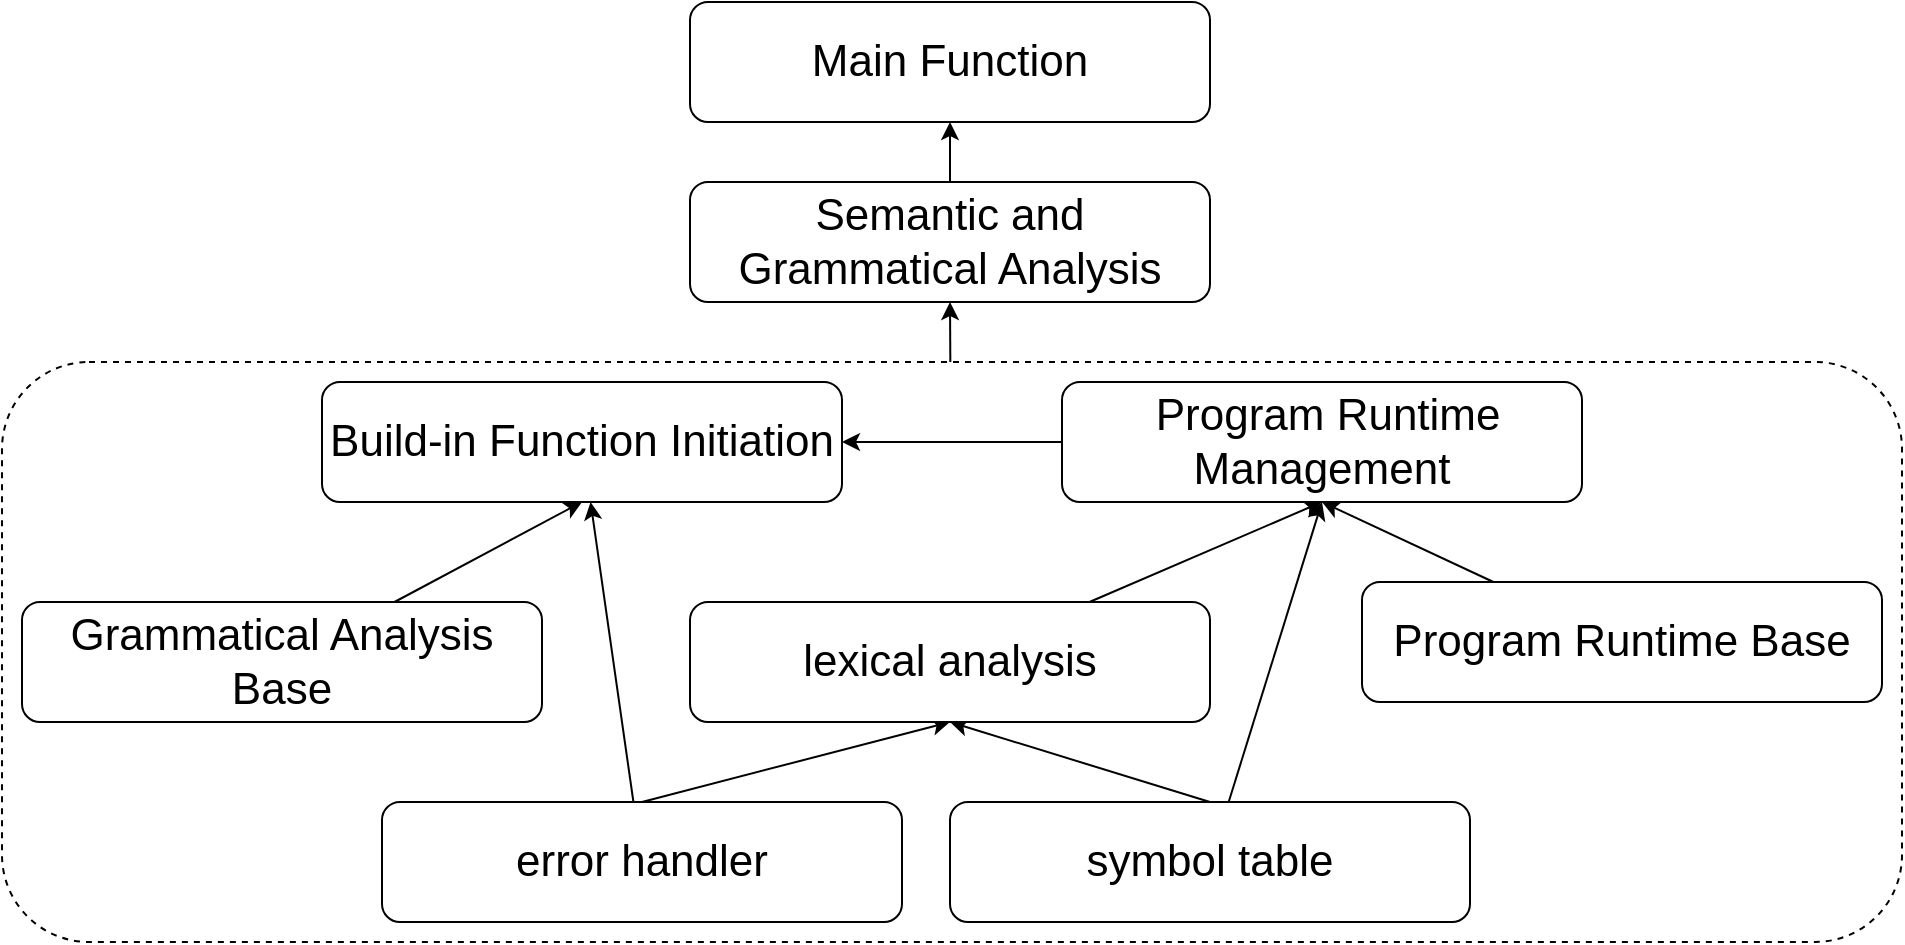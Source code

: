 <mxfile version="14.5.1" type="device"><diagram id="1UD6SifEg4DeluiYaKKn" name="第 1 页"><mxGraphModel dx="2032" dy="744" grid="1" gridSize="10" guides="1" tooltips="1" connect="1" arrows="1" fold="1" page="1" pageScale="1" pageWidth="827" pageHeight="1169" math="0" shadow="0"><root><mxCell id="0"/><mxCell id="1" parent="0"/><mxCell id="Houodh5pgTWV4qk5zc5J-21" value="" style="rounded=1;whiteSpace=wrap;html=1;fillColor=none;dashed=1;" vertex="1" parent="1"><mxGeometry x="-60" y="190" width="950" height="290" as="geometry"/></mxCell><mxCell id="Houodh5pgTWV4qk5zc5J-12" style="rounded=0;orthogonalLoop=1;jettySize=auto;html=1;exitX=0.5;exitY=0;exitDx=0;exitDy=0;entryX=0.5;entryY=1;entryDx=0;entryDy=0;" edge="1" parent="1" source="Houodh5pgTWV4qk5zc5J-1" target="Houodh5pgTWV4qk5zc5J-3"><mxGeometry relative="1" as="geometry"/></mxCell><mxCell id="Houodh5pgTWV4qk5zc5J-19" style="edgeStyle=none;rounded=0;orthogonalLoop=1;jettySize=auto;html=1;" edge="1" parent="1" source="Houodh5pgTWV4qk5zc5J-1" target="Houodh5pgTWV4qk5zc5J-8"><mxGeometry relative="1" as="geometry"/></mxCell><mxCell id="Houodh5pgTWV4qk5zc5J-1" value="&lt;font style=&quot;font-size: 22px&quot;&gt;error handler&lt;/font&gt;" style="rounded=1;whiteSpace=wrap;html=1;" vertex="1" parent="1"><mxGeometry x="130" y="410" width="260" height="60" as="geometry"/></mxCell><mxCell id="Houodh5pgTWV4qk5zc5J-13" style="edgeStyle=none;rounded=0;orthogonalLoop=1;jettySize=auto;html=1;exitX=0.5;exitY=0;exitDx=0;exitDy=0;entryX=0.5;entryY=1;entryDx=0;entryDy=0;" edge="1" parent="1" source="Houodh5pgTWV4qk5zc5J-2" target="Houodh5pgTWV4qk5zc5J-3"><mxGeometry relative="1" as="geometry"/></mxCell><mxCell id="Houodh5pgTWV4qk5zc5J-15" style="edgeStyle=none;rounded=0;orthogonalLoop=1;jettySize=auto;html=1;entryX=0.5;entryY=1;entryDx=0;entryDy=0;" edge="1" parent="1" source="Houodh5pgTWV4qk5zc5J-2" target="Houodh5pgTWV4qk5zc5J-5"><mxGeometry relative="1" as="geometry"/></mxCell><mxCell id="Houodh5pgTWV4qk5zc5J-2" value="&lt;font style=&quot;font-size: 22px&quot;&gt;symbol table&lt;/font&gt;" style="rounded=1;whiteSpace=wrap;html=1;" vertex="1" parent="1"><mxGeometry x="414" y="410" width="260" height="60" as="geometry"/></mxCell><mxCell id="Houodh5pgTWV4qk5zc5J-14" style="edgeStyle=none;rounded=0;orthogonalLoop=1;jettySize=auto;html=1;entryX=0.5;entryY=1;entryDx=0;entryDy=0;" edge="1" parent="1" source="Houodh5pgTWV4qk5zc5J-3" target="Houodh5pgTWV4qk5zc5J-5"><mxGeometry relative="1" as="geometry"/></mxCell><mxCell id="Houodh5pgTWV4qk5zc5J-3" value="&lt;font style=&quot;font-size: 22px&quot;&gt;lexical analysis&lt;/font&gt;" style="rounded=1;whiteSpace=wrap;html=1;" vertex="1" parent="1"><mxGeometry x="284" y="310" width="260" height="60" as="geometry"/></mxCell><mxCell id="Houodh5pgTWV4qk5zc5J-18" style="edgeStyle=none;rounded=0;orthogonalLoop=1;jettySize=auto;html=1;entryX=0.5;entryY=1;entryDx=0;entryDy=0;" edge="1" parent="1" source="Houodh5pgTWV4qk5zc5J-4" target="Houodh5pgTWV4qk5zc5J-8"><mxGeometry relative="1" as="geometry"/></mxCell><mxCell id="Houodh5pgTWV4qk5zc5J-4" value="&lt;font style=&quot;font-size: 22px&quot;&gt;Grammatical Analysis Base&lt;/font&gt;" style="rounded=1;whiteSpace=wrap;html=1;" vertex="1" parent="1"><mxGeometry x="-50" y="310" width="260" height="60" as="geometry"/></mxCell><mxCell id="Houodh5pgTWV4qk5zc5J-20" style="edgeStyle=none;rounded=0;orthogonalLoop=1;jettySize=auto;html=1;" edge="1" parent="1" source="Houodh5pgTWV4qk5zc5J-5" target="Houodh5pgTWV4qk5zc5J-8"><mxGeometry relative="1" as="geometry"/></mxCell><mxCell id="Houodh5pgTWV4qk5zc5J-5" value="&lt;font style=&quot;font-size: 22px&quot;&gt;&amp;nbsp;Program Runtime Management&lt;/font&gt;" style="rounded=1;whiteSpace=wrap;html=1;" vertex="1" parent="1"><mxGeometry x="470" y="200" width="260" height="60" as="geometry"/></mxCell><mxCell id="Houodh5pgTWV4qk5zc5J-16" style="edgeStyle=none;rounded=0;orthogonalLoop=1;jettySize=auto;html=1;entryX=0.5;entryY=1;entryDx=0;entryDy=0;" edge="1" parent="1" source="Houodh5pgTWV4qk5zc5J-6" target="Houodh5pgTWV4qk5zc5J-5"><mxGeometry relative="1" as="geometry"/></mxCell><mxCell id="Houodh5pgTWV4qk5zc5J-6" value="&lt;font style=&quot;font-size: 22px&quot;&gt;Program Runtime Base&lt;/font&gt;" style="rounded=1;whiteSpace=wrap;html=1;" vertex="1" parent="1"><mxGeometry x="620" y="300" width="260" height="60" as="geometry"/></mxCell><mxCell id="Houodh5pgTWV4qk5zc5J-8" value="&lt;font style=&quot;font-size: 22px&quot;&gt;Build-in Function Initiation&lt;/font&gt;" style="rounded=1;whiteSpace=wrap;html=1;" vertex="1" parent="1"><mxGeometry x="100" y="200" width="260" height="60" as="geometry"/></mxCell><mxCell id="Houodh5pgTWV4qk5zc5J-23" style="edgeStyle=none;rounded=0;orthogonalLoop=1;jettySize=auto;html=1;" edge="1" parent="1" source="Houodh5pgTWV4qk5zc5J-9" target="Houodh5pgTWV4qk5zc5J-10"><mxGeometry relative="1" as="geometry"/></mxCell><mxCell id="Houodh5pgTWV4qk5zc5J-9" value="&lt;font style=&quot;font-size: 22px&quot;&gt;Semantic and Grammatical Analysis&lt;/font&gt;" style="rounded=1;whiteSpace=wrap;html=1;" vertex="1" parent="1"><mxGeometry x="284" y="100" width="260" height="60" as="geometry"/></mxCell><mxCell id="Houodh5pgTWV4qk5zc5J-10" value="&lt;font style=&quot;font-size: 22px&quot;&gt;Main Function&lt;/font&gt;" style="rounded=1;whiteSpace=wrap;html=1;" vertex="1" parent="1"><mxGeometry x="284" y="10" width="260" height="60" as="geometry"/></mxCell><mxCell id="Houodh5pgTWV4qk5zc5J-22" style="edgeStyle=none;rounded=0;orthogonalLoop=1;jettySize=auto;html=1;entryX=0.5;entryY=1;entryDx=0;entryDy=0;" edge="1" parent="1" source="Houodh5pgTWV4qk5zc5J-21" target="Houodh5pgTWV4qk5zc5J-9"><mxGeometry relative="1" as="geometry"/></mxCell></root></mxGraphModel></diagram></mxfile>